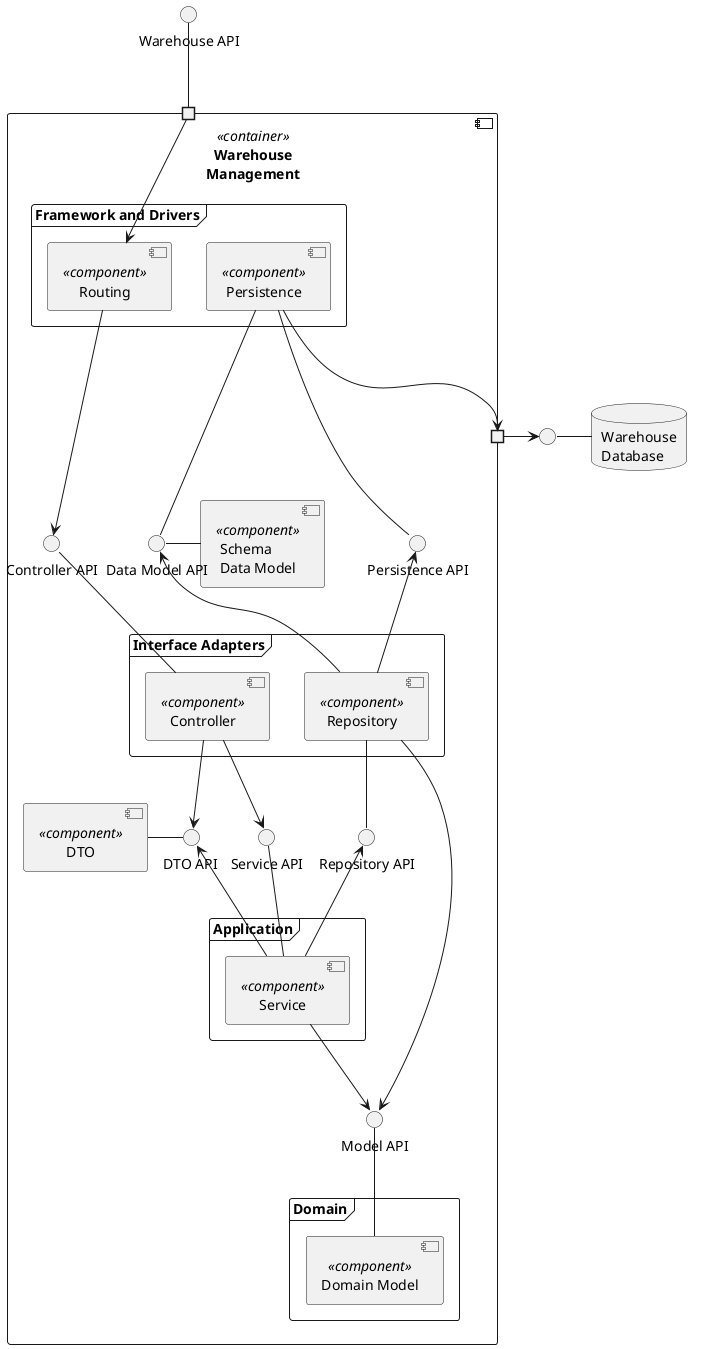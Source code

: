 @startuml

interface "Warehouse API" as WI

component "Warehouse\nManagement\n\n\n\n\n\n\n" <<container>> as W {
	portin " " as piW
	portout " " as poW

	frame "Framework and Drivers" {
		component "Routing" <<component>> as Routing
		component "Persistence" <<component>> as Persistence
                Routing -[hidden]right- Persistence
	}

	component "Schema\nData Model" <<component>> as Schema
	interface "Controller API" as IController
	interface "Data Model API" as ISchema
	interface "Persistence API" as IPersistence
	IController -[hidden]right- ISchema: "               "

	'Layer 2
	frame "Interface Adapters" {
		component "Controller" <<component>> as Controller
		component "Repository" <<component>> as Repository
	}

	component "DTO" <<component>> as DTO
	interface "DTO API\t" as IDTO
	interface "Service API" as IService
	interface "Repository API" as IRepository
	IService -[hidden]left- IDTO: "      "

	frame "Application" {
		component "Service" <<component>> as Service
	}

	interface "Model API" as IModel

	frame "Domain" {
		component "Domain Model" <<component>> as Model
	}
}




WI -down- piW
piW -down-> Routing

Schema -left- ISchema
DTO -right- IDTO

Persistence -down- ISchema
Persistence -down- IPersistence
Repository -up-> ISchema

Service -up- IService
Repository -down- IRepository
Controller -up- IController
Model -up- IModel



Routing -down-> IController
Repository -up-> IPersistence
Controller -down-> IService
Controller -down-> IDTO
Service -up-> IDTO
Service -up-> IRepository
Service -down-> IModel
Repository -down-> IModel

database "Warehouse\nDatabase" as DB
interface " " as IDB

Persistence -right-> poW
poW -right-> IDB
IDB -right- DB

@enduml
